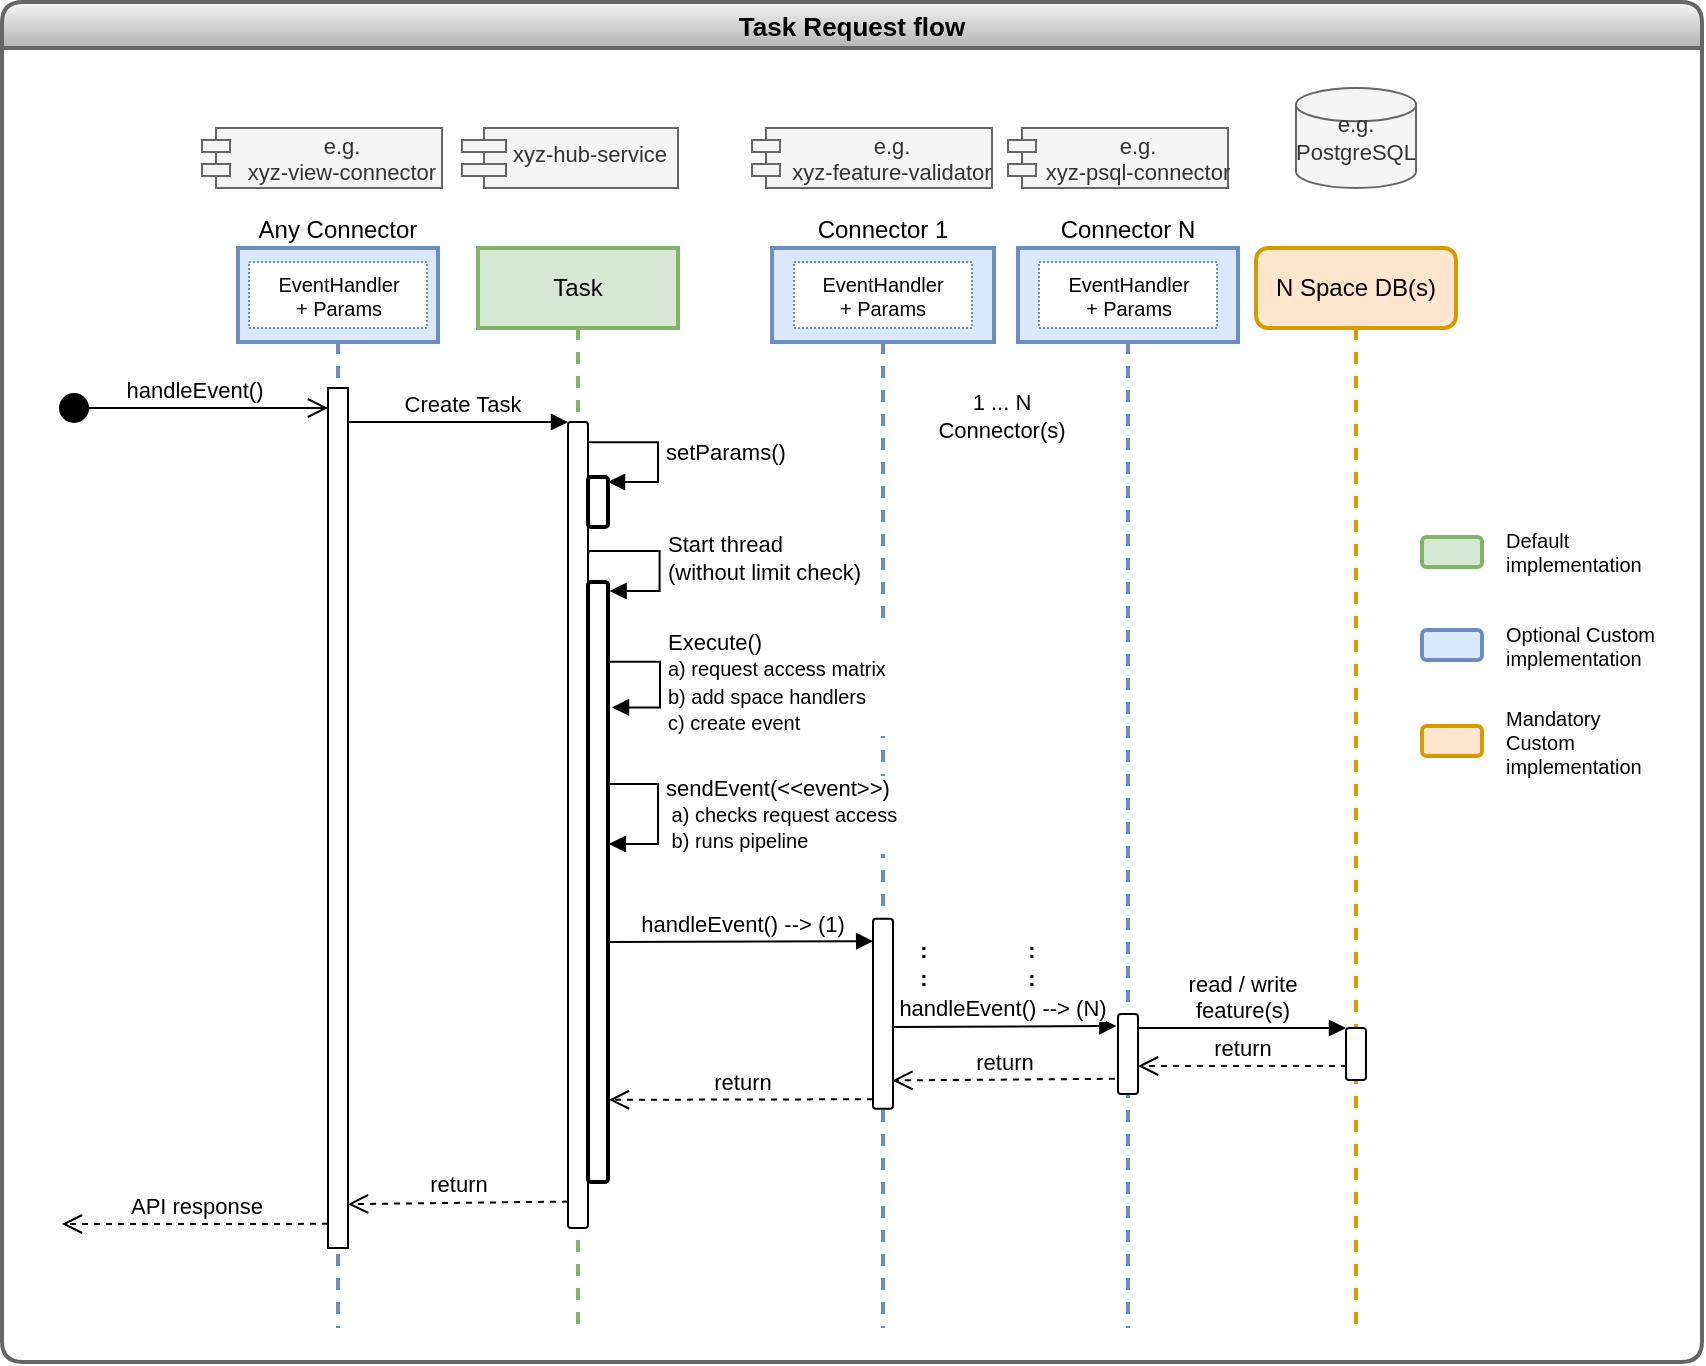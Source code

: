 <mxfile version="16.1.2" type="device"><diagram id="Obo5cB7O04AJ7v5FpMcv" name="Page-1"><mxGraphModel dx="850" dy="562" grid="1" gridSize="10" guides="1" tooltips="1" connect="1" arrows="1" fold="1" page="1" pageScale="1" pageWidth="1169" pageHeight="827" math="0" shadow="0"><root><mxCell id="0"/><mxCell id="1" parent="0"/><mxCell id="FYHCxZDHsHW0RmtBR5TR-3" value="Any Connector" style="shape=umlLifeline;perimeter=lifelinePerimeter;whiteSpace=wrap;html=1;container=1;collapsible=0;recursiveResize=0;outlineConnect=0;fillColor=#dae8fc;strokeColor=#6c8ebf;strokeWidth=2;size=47;labelPosition=center;verticalLabelPosition=top;align=center;verticalAlign=bottom;" vertex="1" parent="1"><mxGeometry x="188" y="153" width="100" height="540" as="geometry"/></mxCell><mxCell id="FYHCxZDHsHW0RmtBR5TR-4" value="" style="html=1;points=[];perimeter=orthogonalPerimeter;" vertex="1" parent="FYHCxZDHsHW0RmtBR5TR-3"><mxGeometry x="45" y="70" width="10" height="430" as="geometry"/></mxCell><mxCell id="FYHCxZDHsHW0RmtBR5TR-67" value="API response" style="html=1;verticalAlign=bottom;endArrow=open;dashed=1;endSize=8;exitX=0;exitY=0.986;rounded=0;fontSize=11;exitDx=0;exitDy=0;exitPerimeter=0;" edge="1" parent="FYHCxZDHsHW0RmtBR5TR-3"><mxGeometry relative="1" as="geometry"><mxPoint x="-88" y="488" as="targetPoint"/><mxPoint x="45" y="487.928" as="sourcePoint"/></mxGeometry></mxCell><mxCell id="FYHCxZDHsHW0RmtBR5TR-109" value="EventHandler&lt;br&gt;+ Params" style="rounded=0;whiteSpace=wrap;html=1;shadow=0;sketch=0;fontSize=10;strokeColor=#6C8EBF;strokeWidth=1;dashed=1;dashPattern=1 1;" vertex="1" parent="FYHCxZDHsHW0RmtBR5TR-3"><mxGeometry x="5.5" y="7" width="89" height="33" as="geometry"/></mxCell><mxCell id="FYHCxZDHsHW0RmtBR5TR-19" value="Task" style="shape=umlLifeline;perimeter=lifelinePerimeter;whiteSpace=wrap;html=1;container=1;collapsible=0;recursiveResize=0;outlineConnect=0;fillColor=#d5e8d4;strokeColor=#82b366;strokeWidth=2;" vertex="1" parent="1"><mxGeometry x="308" y="153" width="100" height="540" as="geometry"/></mxCell><mxCell id="FYHCxZDHsHW0RmtBR5TR-42" value="" style="html=1;points=[];perimeter=orthogonalPerimeter;rounded=1;shadow=0;sketch=0;fontSize=11;strokeColor=#000000;strokeWidth=1;" vertex="1" parent="FYHCxZDHsHW0RmtBR5TR-19"><mxGeometry x="45" y="87" width="10" height="403" as="geometry"/></mxCell><mxCell id="FYHCxZDHsHW0RmtBR5TR-49" value="setParams()" style="edgeStyle=orthogonalEdgeStyle;html=1;align=left;spacingLeft=2;endArrow=block;rounded=0;entryX=1;entryY=0;fontSize=11;exitX=1;exitY=0.025;exitDx=0;exitDy=0;exitPerimeter=0;" edge="1" parent="FYHCxZDHsHW0RmtBR5TR-19" source="FYHCxZDHsHW0RmtBR5TR-42"><mxGeometry relative="1" as="geometry"><mxPoint x="72" y="97" as="sourcePoint"/><Array as="points"><mxPoint x="90" y="97"/><mxPoint x="90" y="117"/></Array><mxPoint x="65" y="117" as="targetPoint"/></mxGeometry></mxCell><mxCell id="FYHCxZDHsHW0RmtBR5TR-28" value="N Space DB(s)" style="shape=umlLifeline;perimeter=lifelinePerimeter;whiteSpace=wrap;html=1;container=1;collapsible=0;recursiveResize=0;outlineConnect=0;fillColor=#ffe6cc;strokeColor=#d79b00;strokeWidth=2;rounded=1;" vertex="1" parent="1"><mxGeometry x="697" y="153" width="100" height="540" as="geometry"/></mxCell><mxCell id="FYHCxZDHsHW0RmtBR5TR-34" value="handleEvent()" style="html=1;verticalAlign=bottom;startArrow=circle;startFill=1;endArrow=open;startSize=6;endSize=8;rounded=0;fontSize=11;" edge="1" parent="1" target="FYHCxZDHsHW0RmtBR5TR-4"><mxGeometry width="80" relative="1" as="geometry"><mxPoint x="98" y="233" as="sourcePoint"/><mxPoint x="228" y="233" as="targetPoint"/></mxGeometry></mxCell><mxCell id="FYHCxZDHsHW0RmtBR5TR-38" value="xyz-hub-service" style="shape=module;align=left;spacingLeft=20;align=center;verticalAlign=top;rounded=1;shadow=0;sketch=0;fontSize=11;strokeColor=#666666;strokeWidth=1;jettyWidth=22;jettyHeight=6;fillColor=#f5f5f5;fontColor=#333333;" vertex="1" parent="1"><mxGeometry x="300" y="93" width="108" height="30" as="geometry"/></mxCell><mxCell id="FYHCxZDHsHW0RmtBR5TR-66" value="return" style="html=1;verticalAlign=bottom;endArrow=open;dashed=1;endSize=8;exitX=0;exitY=0.986;rounded=0;fontSize=11;exitDx=0;exitDy=0;exitPerimeter=0;entryX=1;entryY=0.949;entryDx=0;entryDy=0;entryPerimeter=0;" edge="1" parent="1" target="FYHCxZDHsHW0RmtBR5TR-4"><mxGeometry relative="1" as="geometry"><mxPoint x="258" y="631" as="targetPoint"/><mxPoint x="353" y="629.78" as="sourcePoint"/></mxGeometry></mxCell><mxCell id="FYHCxZDHsHW0RmtBR5TR-68" value="Task Request flow" style="swimlane;rounded=1;shadow=0;sketch=0;fontSize=13;strokeWidth=2;collapsible=0;fillColor=#f5f5f5;gradientColor=#b3b3b3;strokeColor=#666666;" vertex="1" parent="1"><mxGeometry x="70" y="30" width="850" height="680" as="geometry"/></mxCell><mxCell id="FYHCxZDHsHW0RmtBR5TR-69" value="" style="rounded=1;whiteSpace=wrap;html=1;shadow=0;sketch=0;fontSize=13;strokeColor=#82b366;strokeWidth=2;fillColor=#d5e8d4;" vertex="1" parent="FYHCxZDHsHW0RmtBR5TR-68"><mxGeometry x="710" y="267.5" width="30" height="15" as="geometry"/></mxCell><mxCell id="FYHCxZDHsHW0RmtBR5TR-70" value="Default implementation" style="text;html=1;strokeColor=none;fillColor=none;align=left;verticalAlign=middle;whiteSpace=wrap;rounded=0;shadow=0;sketch=0;fontSize=10;" vertex="1" parent="FYHCxZDHsHW0RmtBR5TR-68"><mxGeometry x="750" y="260" width="60" height="30" as="geometry"/></mxCell><mxCell id="FYHCxZDHsHW0RmtBR5TR-71" value="" style="rounded=1;whiteSpace=wrap;html=1;shadow=0;sketch=0;fontSize=13;strokeColor=#6c8ebf;strokeWidth=2;fillColor=#dae8fc;" vertex="1" parent="FYHCxZDHsHW0RmtBR5TR-68"><mxGeometry x="710" y="314" width="30" height="15" as="geometry"/></mxCell><mxCell id="FYHCxZDHsHW0RmtBR5TR-72" value="Optional Custom implementation" style="text;html=1;strokeColor=none;fillColor=none;align=left;verticalAlign=middle;whiteSpace=wrap;rounded=0;shadow=0;sketch=0;fontSize=10;" vertex="1" parent="FYHCxZDHsHW0RmtBR5TR-68"><mxGeometry x="750" y="306.5" width="80" height="30" as="geometry"/></mxCell><mxCell id="FYHCxZDHsHW0RmtBR5TR-73" value="" style="rounded=1;whiteSpace=wrap;html=1;shadow=0;sketch=0;fontSize=13;strokeColor=#d79b00;strokeWidth=2;fillColor=#ffe6cc;" vertex="1" parent="FYHCxZDHsHW0RmtBR5TR-68"><mxGeometry x="710" y="362" width="30" height="15" as="geometry"/></mxCell><mxCell id="FYHCxZDHsHW0RmtBR5TR-74" value="Mandatory Custom implementation" style="text;html=1;strokeColor=none;fillColor=none;align=left;verticalAlign=middle;whiteSpace=wrap;rounded=0;shadow=0;sketch=0;fontSize=10;" vertex="1" parent="FYHCxZDHsHW0RmtBR5TR-68"><mxGeometry x="750" y="354.5" width="80" height="30" as="geometry"/></mxCell><mxCell id="FYHCxZDHsHW0RmtBR5TR-80" value="Start thread&lt;br&gt;(without limit check)" style="edgeStyle=orthogonalEdgeStyle;html=1;align=left;spacingLeft=2;endArrow=block;rounded=0;entryX=1;entryY=0;fontSize=11;exitX=0.94;exitY=0.067;exitDx=0;exitDy=0;exitPerimeter=0;" edge="1" parent="FYHCxZDHsHW0RmtBR5TR-68"><mxGeometry relative="1" as="geometry"><mxPoint x="293.2" y="276.091" as="sourcePoint"/><Array as="points"><mxPoint x="292.8" y="274.5"/><mxPoint x="328.8" y="274.5"/><mxPoint x="328.8" y="294.5"/></Array><mxPoint x="303.8" y="294.5" as="targetPoint"/></mxGeometry></mxCell><mxCell id="FYHCxZDHsHW0RmtBR5TR-83" value="" style="html=1;points=[];perimeter=orthogonalPerimeter;rounded=1;shadow=0;sketch=0;fontSize=11;strokeColor=#000000;strokeWidth=2;" vertex="1" parent="FYHCxZDHsHW0RmtBR5TR-68"><mxGeometry x="293" y="290" width="10" height="300" as="geometry"/></mxCell><mxCell id="FYHCxZDHsHW0RmtBR5TR-25" value="Connector 1" style="shape=umlLifeline;perimeter=lifelinePerimeter;whiteSpace=wrap;html=1;container=1;collapsible=0;recursiveResize=0;outlineConnect=0;fillColor=#dae8fc;strokeColor=#6C8EBF;strokeWidth=2;size=47;labelPosition=center;verticalLabelPosition=top;align=center;verticalAlign=bottom;" vertex="1" parent="FYHCxZDHsHW0RmtBR5TR-68"><mxGeometry x="385" y="123" width="111" height="540" as="geometry"/></mxCell><mxCell id="FYHCxZDHsHW0RmtBR5TR-89" value="EventHandler&lt;br&gt;+ Params" style="rounded=0;whiteSpace=wrap;html=1;shadow=0;sketch=0;fontSize=10;strokeColor=#6C8EBF;strokeWidth=1;dashed=1;dashPattern=1 1;" vertex="1" parent="FYHCxZDHsHW0RmtBR5TR-25"><mxGeometry x="11" y="7" width="89" height="33" as="geometry"/></mxCell><mxCell id="FYHCxZDHsHW0RmtBR5TR-53" value="" style="html=1;points=[];perimeter=orthogonalPerimeter;rounded=1;shadow=0;sketch=0;fontSize=11;strokeColor=#000000;strokeWidth=1;" vertex="1" parent="FYHCxZDHsHW0RmtBR5TR-25"><mxGeometry x="50.5" y="335.37" width="10" height="95" as="geometry"/></mxCell><mxCell id="FYHCxZDHsHW0RmtBR5TR-62" value=":&lt;br style=&quot;font-size: 11px;&quot;&gt;:" style="text;html=1;strokeColor=none;fillColor=none;align=center;verticalAlign=middle;whiteSpace=wrap;rounded=0;shadow=0;sketch=0;fontSize=11;fontStyle=1" vertex="1" parent="FYHCxZDHsHW0RmtBR5TR-25"><mxGeometry x="60.5" y="343" width="29.5" height="30" as="geometry"/></mxCell><mxCell id="FYHCxZDHsHW0RmtBR5TR-41" value="e.g.&#10;xyz-feature-validator" style="shape=module;align=center;spacingLeft=20;align=center;verticalAlign=middle;rounded=1;shadow=0;sketch=0;fontSize=11;strokeColor=#666666;strokeWidth=1;jettyWidth=14;jettyHeight=6;fillColor=#f5f5f5;fontColor=#333333;labelPosition=center;verticalLabelPosition=middle;" vertex="1" parent="FYHCxZDHsHW0RmtBR5TR-68"><mxGeometry x="375" y="63" width="120" height="30" as="geometry"/></mxCell><mxCell id="FYHCxZDHsHW0RmtBR5TR-85" value="Connector N" style="shape=umlLifeline;perimeter=lifelinePerimeter;whiteSpace=wrap;html=1;container=1;collapsible=0;recursiveResize=0;outlineConnect=0;fillColor=#dae8fc;strokeColor=#6c8ebf;strokeWidth=2;labelPosition=center;verticalLabelPosition=top;align=center;verticalAlign=bottom;size=47;" vertex="1" parent="FYHCxZDHsHW0RmtBR5TR-68"><mxGeometry x="508" y="123" width="110" height="540" as="geometry"/></mxCell><mxCell id="FYHCxZDHsHW0RmtBR5TR-87" value="" style="html=1;points=[];perimeter=orthogonalPerimeter;rounded=1;shadow=0;sketch=0;fontSize=11;strokeColor=#000000;strokeWidth=1;" vertex="1" parent="FYHCxZDHsHW0RmtBR5TR-85"><mxGeometry x="50" y="383" width="10" height="39.99" as="geometry"/></mxCell><mxCell id="FYHCxZDHsHW0RmtBR5TR-90" value="EventHandler&lt;br&gt;+ Params" style="rounded=0;whiteSpace=wrap;html=1;shadow=0;sketch=0;fontSize=10;strokeColor=#6C8EBF;strokeWidth=1;dashed=1;dashPattern=1 1;" vertex="1" parent="FYHCxZDHsHW0RmtBR5TR-85"><mxGeometry x="10.5" y="7" width="89" height="33" as="geometry"/></mxCell><mxCell id="FYHCxZDHsHW0RmtBR5TR-94" value=":&lt;br style=&quot;font-size: 11px;&quot;&gt;:" style="text;html=1;strokeColor=none;fillColor=none;align=center;verticalAlign=middle;whiteSpace=wrap;rounded=0;shadow=0;sketch=0;fontSize=11;fontStyle=1" vertex="1" parent="FYHCxZDHsHW0RmtBR5TR-85"><mxGeometry x="-8" y="343" width="29.5" height="30" as="geometry"/></mxCell><mxCell id="FYHCxZDHsHW0RmtBR5TR-88" value="e.g.&#10;xyz-psql-connector" style="shape=module;align=center;spacingLeft=20;align=center;verticalAlign=middle;rounded=1;shadow=0;sketch=0;fontSize=11;strokeColor=#666666;strokeWidth=1;jettyWidth=14;jettyHeight=6;fillColor=#f5f5f5;fontColor=#333333;labelPosition=center;verticalLabelPosition=middle;" vertex="1" parent="FYHCxZDHsHW0RmtBR5TR-68"><mxGeometry x="503" y="63" width="110" height="30" as="geometry"/></mxCell><mxCell id="FYHCxZDHsHW0RmtBR5TR-60" value="handleEvent() --&amp;gt; (1)" style="html=1;verticalAlign=bottom;endArrow=block;entryX=0.01;entryY=0.118;rounded=0;fontSize=11;entryDx=0;entryDy=0;entryPerimeter=0;exitX=1.1;exitY=0.6;exitDx=0;exitDy=0;exitPerimeter=0;" edge="1" parent="FYHCxZDHsHW0RmtBR5TR-68" target="FYHCxZDHsHW0RmtBR5TR-53" source="FYHCxZDHsHW0RmtBR5TR-83"><mxGeometry relative="1" as="geometry"><mxPoint x="310" y="450" as="sourcePoint"/></mxGeometry></mxCell><mxCell id="FYHCxZDHsHW0RmtBR5TR-92" value="handleEvent() --&amp;gt; (N)" style="html=1;verticalAlign=bottom;endArrow=block;entryX=-0.08;entryY=0.15;rounded=0;fontSize=11;entryDx=0;entryDy=0;entryPerimeter=0;exitX=1;exitY=0.57;exitDx=0;exitDy=0;exitPerimeter=0;" edge="1" parent="FYHCxZDHsHW0RmtBR5TR-68" source="FYHCxZDHsHW0RmtBR5TR-53" target="FYHCxZDHsHW0RmtBR5TR-87"><mxGeometry x="-0.024" relative="1" as="geometry"><mxPoint x="313.5" y="480.022" as="sourcePoint"/><mxPoint x="445.6" y="479.58" as="targetPoint"/><mxPoint as="offset"/></mxGeometry></mxCell><mxCell id="FYHCxZDHsHW0RmtBR5TR-61" value="return" style="html=1;verticalAlign=bottom;endArrow=open;dashed=1;endSize=8;exitX=-0.16;exitY=0.81;rounded=0;fontSize=11;exitDx=0;exitDy=0;exitPerimeter=0;entryX=0.97;entryY=0.851;entryDx=0;entryDy=0;entryPerimeter=0;" edge="1" parent="FYHCxZDHsHW0RmtBR5TR-68" source="FYHCxZDHsHW0RmtBR5TR-87" target="FYHCxZDHsHW0RmtBR5TR-53"><mxGeometry relative="1" as="geometry"><mxPoint x="350" y="567" as="targetPoint"/><mxPoint x="431" y="567.001" as="sourcePoint"/></mxGeometry></mxCell><mxCell id="FYHCxZDHsHW0RmtBR5TR-55" value="return" style="html=1;verticalAlign=bottom;endArrow=open;dashed=1;endSize=8;exitX=0;exitY=0.95;rounded=0;fontSize=11;entryX=1.05;entryY=0.863;entryDx=0;entryDy=0;entryPerimeter=0;" edge="1" parent="FYHCxZDHsHW0RmtBR5TR-68" source="FYHCxZDHsHW0RmtBR5TR-53" target="FYHCxZDHsHW0RmtBR5TR-83"><mxGeometry relative="1" as="geometry"><mxPoint x="330" y="506" as="targetPoint"/></mxGeometry></mxCell><mxCell id="FYHCxZDHsHW0RmtBR5TR-63" value="" style="html=1;points=[];perimeter=orthogonalPerimeter;rounded=1;shadow=0;sketch=0;fontSize=11;strokeColor=#000000;strokeWidth=1;" vertex="1" parent="FYHCxZDHsHW0RmtBR5TR-68"><mxGeometry x="672" y="513" width="10" height="25.99" as="geometry"/></mxCell><mxCell id="FYHCxZDHsHW0RmtBR5TR-65" value="read / write&lt;br&gt;feature(s)" style="html=1;verticalAlign=bottom;endArrow=block;entryX=0;entryY=0;rounded=0;fontSize=11;" edge="1" parent="FYHCxZDHsHW0RmtBR5TR-68" target="FYHCxZDHsHW0RmtBR5TR-63" source="FYHCxZDHsHW0RmtBR5TR-87"><mxGeometry relative="1" as="geometry"><mxPoint x="570" y="513" as="sourcePoint"/></mxGeometry></mxCell><mxCell id="FYHCxZDHsHW0RmtBR5TR-93" value="return" style="html=1;verticalAlign=bottom;endArrow=open;dashed=1;endSize=8;exitX=0.05;exitY=0.731;rounded=0;fontSize=11;exitDx=0;exitDy=0;exitPerimeter=0;" edge="1" parent="FYHCxZDHsHW0RmtBR5TR-68" source="FYHCxZDHsHW0RmtBR5TR-63" target="FYHCxZDHsHW0RmtBR5TR-87"><mxGeometry relative="1" as="geometry"><mxPoint x="570" y="532" as="targetPoint"/><mxPoint x="566.4" y="548.392" as="sourcePoint"/></mxGeometry></mxCell><mxCell id="FYHCxZDHsHW0RmtBR5TR-97" value="1 ... N&lt;br&gt;Connector(s)" style="text;html=1;strokeColor=none;fillColor=none;align=center;verticalAlign=middle;whiteSpace=wrap;rounded=0;shadow=0;dashed=1;dashPattern=1 1;sketch=0;fontSize=11;fontStyle=0" vertex="1" parent="FYHCxZDHsHW0RmtBR5TR-68"><mxGeometry x="470" y="197" width="60" height="20" as="geometry"/></mxCell><mxCell id="FYHCxZDHsHW0RmtBR5TR-40" value="e.g. PostgreSQL" style="strokeWidth=1;html=1;shape=mxgraph.flowchart.database;whiteSpace=wrap;rounded=1;shadow=0;sketch=0;fontSize=11;fillColor=#f5f5f5;fontColor=#333333;strokeColor=#666666;" vertex="1" parent="FYHCxZDHsHW0RmtBR5TR-68"><mxGeometry x="647" y="43" width="60" height="50" as="geometry"/></mxCell><mxCell id="FYHCxZDHsHW0RmtBR5TR-101" value="" style="html=1;points=[];perimeter=orthogonalPerimeter;rounded=1;shadow=0;sketch=0;fontSize=11;strokeColor=#000000;strokeWidth=2;" vertex="1" parent="FYHCxZDHsHW0RmtBR5TR-68"><mxGeometry x="293" y="237.5" width="10" height="25" as="geometry"/></mxCell><mxCell id="FYHCxZDHsHW0RmtBR5TR-102" value="Execute()&lt;br&gt;&lt;font style=&quot;font-size: 10px&quot;&gt;a) request access matrix&lt;br&gt;b) add space handlers&lt;br&gt;c) create event&lt;/font&gt;" style="edgeStyle=orthogonalEdgeStyle;html=1;align=left;spacingLeft=2;endArrow=block;rounded=0;fontSize=11;exitX=1;exitY=0.043;exitDx=0;exitDy=0;exitPerimeter=0;entryX=1.2;entryY=0.119;entryDx=0;entryDy=0;entryPerimeter=0;" edge="1" parent="FYHCxZDHsHW0RmtBR5TR-68"><mxGeometry relative="1" as="geometry"><mxPoint x="303" y="329.9" as="sourcePoint"/><Array as="points"><mxPoint x="329" y="330"/><mxPoint x="329" y="353"/></Array><mxPoint x="305" y="352.7" as="targetPoint"/></mxGeometry></mxCell><mxCell id="FYHCxZDHsHW0RmtBR5TR-108" value="e.g.&#10;xyz-view-connector" style="shape=module;align=center;spacingLeft=20;align=center;verticalAlign=middle;rounded=1;shadow=0;sketch=0;fontSize=11;strokeColor=#666666;strokeWidth=1;jettyWidth=14;jettyHeight=6;fillColor=#f5f5f5;fontColor=#333333;labelPosition=center;verticalLabelPosition=middle;" vertex="1" parent="FYHCxZDHsHW0RmtBR5TR-68"><mxGeometry x="100" y="63" width="120" height="30" as="geometry"/></mxCell><mxCell id="FYHCxZDHsHW0RmtBR5TR-82" value="sendEvent(&amp;lt;&amp;lt;event&amp;gt;&amp;gt;)&lt;br&gt;&lt;font style=&quot;font-size: 10px&quot;&gt;&amp;nbsp;a) checks request access&lt;br&gt;&amp;nbsp;b) runs pipeline&lt;/font&gt;" style="edgeStyle=orthogonalEdgeStyle;html=1;align=left;spacingLeft=2;endArrow=block;rounded=0;entryX=1;entryY=0;fontSize=11;" edge="1" parent="1"><mxGeometry relative="1" as="geometry"><mxPoint x="373" y="421" as="sourcePoint"/><Array as="points"><mxPoint x="398" y="421"/><mxPoint x="398" y="451"/></Array><mxPoint x="373.4" y="451" as="targetPoint"/></mxGeometry></mxCell><mxCell id="FYHCxZDHsHW0RmtBR5TR-43" value="Create Task&lt;font style=&quot;font-size: 10px&quot;&gt;&lt;br&gt;&lt;/font&gt;" style="html=1;verticalAlign=bottom;endArrow=block;entryX=0;entryY=0;rounded=0;fontSize=11;labelBackgroundColor=none;" edge="1" target="FYHCxZDHsHW0RmtBR5TR-42" parent="1"><mxGeometry x="0.036" relative="1" as="geometry"><mxPoint x="243" y="240.0" as="sourcePoint"/><mxPoint as="offset"/></mxGeometry></mxCell></root></mxGraphModel></diagram></mxfile>